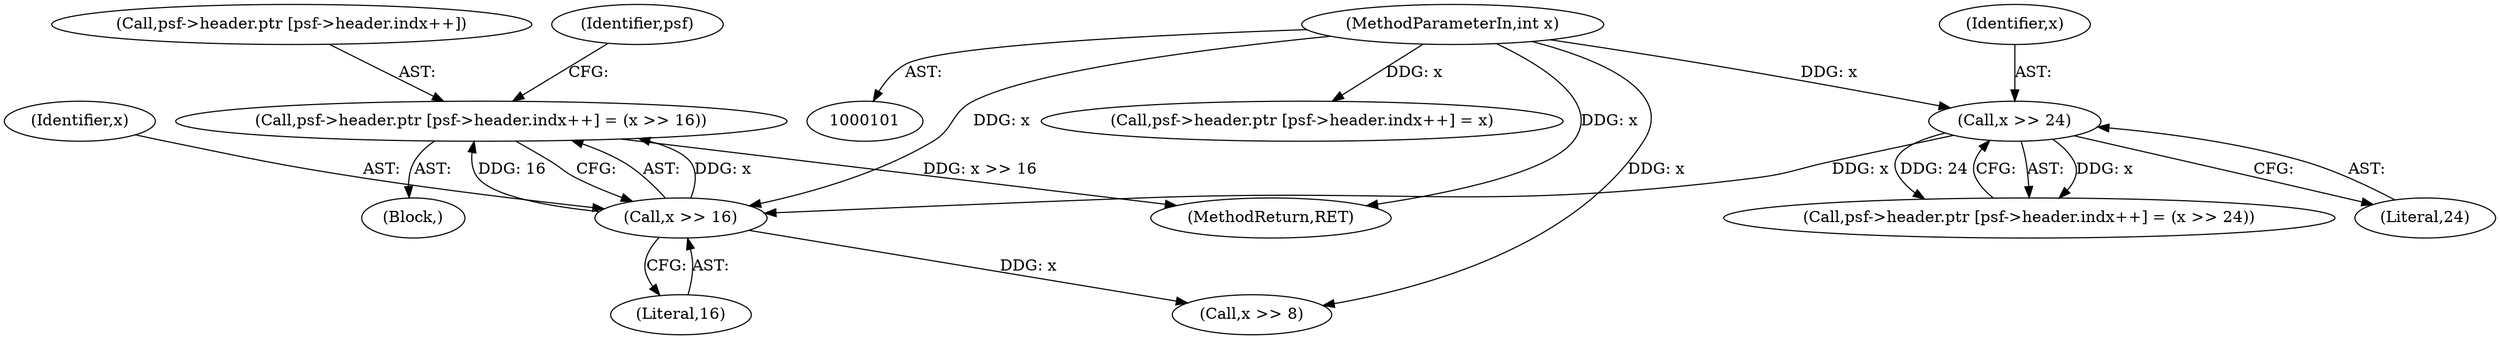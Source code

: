 digraph "0_libsndfile_708e996c87c5fae77b104ccfeb8f6db784c32074_11@array" {
"1000121" [label="(Call,psf->header.ptr [psf->header.indx++] = (x >> 16))"];
"1000134" [label="(Call,x >> 16)"];
"1000118" [label="(Call,x >> 24)"];
"1000103" [label="(MethodParameterIn,int x)"];
"1000122" [label="(Call,psf->header.ptr [psf->header.indx++])"];
"1000104" [label="(Block,)"];
"1000136" [label="(Literal,16)"];
"1000134" [label="(Call,x >> 16)"];
"1000150" [label="(Call,x >> 8)"];
"1000135" [label="(Identifier,x)"];
"1000119" [label="(Identifier,x)"];
"1000153" [label="(Call,psf->header.ptr [psf->header.indx++] = x)"];
"1000121" [label="(Call,psf->header.ptr [psf->header.indx++] = (x >> 16))"];
"1000118" [label="(Call,x >> 24)"];
"1000105" [label="(Call,psf->header.ptr [psf->header.indx++] = (x >> 24))"];
"1000141" [label="(Identifier,psf)"];
"1000167" [label="(MethodReturn,RET)"];
"1000120" [label="(Literal,24)"];
"1000103" [label="(MethodParameterIn,int x)"];
"1000121" -> "1000104"  [label="AST: "];
"1000121" -> "1000134"  [label="CFG: "];
"1000122" -> "1000121"  [label="AST: "];
"1000134" -> "1000121"  [label="AST: "];
"1000141" -> "1000121"  [label="CFG: "];
"1000121" -> "1000167"  [label="DDG: x >> 16"];
"1000134" -> "1000121"  [label="DDG: x"];
"1000134" -> "1000121"  [label="DDG: 16"];
"1000134" -> "1000136"  [label="CFG: "];
"1000135" -> "1000134"  [label="AST: "];
"1000136" -> "1000134"  [label="AST: "];
"1000118" -> "1000134"  [label="DDG: x"];
"1000103" -> "1000134"  [label="DDG: x"];
"1000134" -> "1000150"  [label="DDG: x"];
"1000118" -> "1000105"  [label="AST: "];
"1000118" -> "1000120"  [label="CFG: "];
"1000119" -> "1000118"  [label="AST: "];
"1000120" -> "1000118"  [label="AST: "];
"1000105" -> "1000118"  [label="CFG: "];
"1000118" -> "1000105"  [label="DDG: x"];
"1000118" -> "1000105"  [label="DDG: 24"];
"1000103" -> "1000118"  [label="DDG: x"];
"1000103" -> "1000101"  [label="AST: "];
"1000103" -> "1000167"  [label="DDG: x"];
"1000103" -> "1000150"  [label="DDG: x"];
"1000103" -> "1000153"  [label="DDG: x"];
}
